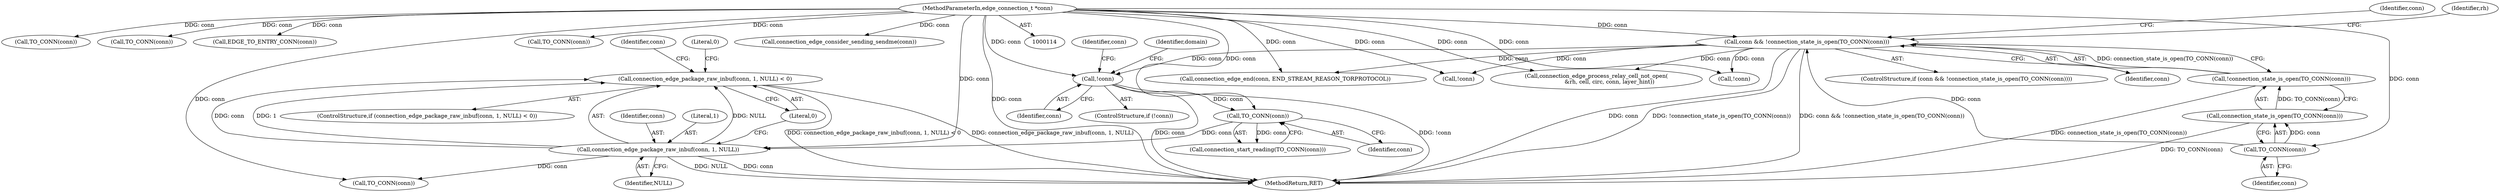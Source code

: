 digraph "0_tor_56a7c5bc15e0447203a491c1ee37de9939ad1dcd@API" {
"1000951" [label="(Call,connection_edge_package_raw_inbuf(conn, 1, NULL) < 0)"];
"1000952" [label="(Call,connection_edge_package_raw_inbuf(conn, 1, NULL))"];
"1000948" [label="(Call,TO_CONN(conn))"];
"1000919" [label="(Call,!conn)"];
"1000205" [label="(Call,conn && !connection_state_is_open(TO_CONN(conn)))"];
"1000209" [label="(Call,TO_CONN(conn))"];
"1000117" [label="(MethodParameterIn,edge_connection_t *conn)"];
"1000207" [label="(Call,!connection_state_is_open(TO_CONN(conn)))"];
"1000208" [label="(Call,connection_state_is_open(TO_CONN(conn)))"];
"1000932" [label="(Identifier,conn)"];
"1000952" [label="(Call,connection_edge_package_raw_inbuf(conn, 1, NULL))"];
"1000953" [label="(Identifier,conn)"];
"1000530" [label="(Call,TO_CONN(conn))"];
"1000217" [label="(Identifier,conn)"];
"1000955" [label="(Identifier,NULL)"];
"1000117" [label="(MethodParameterIn,edge_connection_t *conn)"];
"1001058" [label="(MethodReturn,RET)"];
"1000960" [label="(Identifier,conn)"];
"1000439" [label="(Call,TO_CONN(conn))"];
"1000950" [label="(ControlStructure,if (connection_edge_package_raw_inbuf(conn, 1, NULL) < 0))"];
"1000488" [label="(Call,EDGE_TO_ENTRY_CONN(conn))"];
"1000951" [label="(Call,connection_edge_package_raw_inbuf(conn, 1, NULL) < 0)"];
"1000204" [label="(ControlStructure,if (conn && !connection_state_is_open(TO_CONN(conn))))"];
"1000949" [label="(Identifier,conn)"];
"1000209" [label="(Call,TO_CONN(conn))"];
"1000923" [label="(Identifier,domain)"];
"1000947" [label="(Call,connection_start_reading(TO_CONN(conn)))"];
"1000207" [label="(Call,!connection_state_is_open(TO_CONN(conn)))"];
"1000959" [label="(Call,TO_CONN(conn))"];
"1000920" [label="(Identifier,conn)"];
"1000964" [label="(Literal,0)"];
"1000208" [label="(Call,connection_state_is_open(TO_CONN(conn)))"];
"1000377" [label="(Call,TO_CONN(conn))"];
"1000205" [label="(Call,conn && !connection_state_is_open(TO_CONN(conn)))"];
"1000956" [label="(Literal,0)"];
"1000954" [label="(Literal,1)"];
"1000373" [label="(Call,connection_edge_end(conn, END_STREAM_REASON_TORPROTOCOL))"];
"1000948" [label="(Call,TO_CONN(conn))"];
"1000919" [label="(Call,!conn)"];
"1000397" [label="(Call,!conn)"];
"1000249" [label="(Call,connection_edge_process_relay_cell_not_open(\n               &rh, cell, circ, conn, layer_hint))"];
"1000210" [label="(Identifier,conn)"];
"1000445" [label="(Call,connection_edge_consider_sending_sendme(conn))"];
"1000466" [label="(Call,!conn)"];
"1000918" [label="(ControlStructure,if (!conn))"];
"1000206" [label="(Identifier,conn)"];
"1000258" [label="(Identifier,rh)"];
"1000951" -> "1000950"  [label="AST: "];
"1000951" -> "1000956"  [label="CFG: "];
"1000952" -> "1000951"  [label="AST: "];
"1000956" -> "1000951"  [label="AST: "];
"1000960" -> "1000951"  [label="CFG: "];
"1000964" -> "1000951"  [label="CFG: "];
"1000951" -> "1001058"  [label="DDG: connection_edge_package_raw_inbuf(conn, 1, NULL)"];
"1000951" -> "1001058"  [label="DDG: connection_edge_package_raw_inbuf(conn, 1, NULL) < 0"];
"1000952" -> "1000951"  [label="DDG: conn"];
"1000952" -> "1000951"  [label="DDG: 1"];
"1000952" -> "1000951"  [label="DDG: NULL"];
"1000952" -> "1000955"  [label="CFG: "];
"1000953" -> "1000952"  [label="AST: "];
"1000954" -> "1000952"  [label="AST: "];
"1000955" -> "1000952"  [label="AST: "];
"1000956" -> "1000952"  [label="CFG: "];
"1000952" -> "1001058"  [label="DDG: conn"];
"1000952" -> "1001058"  [label="DDG: NULL"];
"1000948" -> "1000952"  [label="DDG: conn"];
"1000117" -> "1000952"  [label="DDG: conn"];
"1000952" -> "1000959"  [label="DDG: conn"];
"1000948" -> "1000947"  [label="AST: "];
"1000948" -> "1000949"  [label="CFG: "];
"1000949" -> "1000948"  [label="AST: "];
"1000947" -> "1000948"  [label="CFG: "];
"1000948" -> "1000947"  [label="DDG: conn"];
"1000919" -> "1000948"  [label="DDG: conn"];
"1000117" -> "1000948"  [label="DDG: conn"];
"1000919" -> "1000918"  [label="AST: "];
"1000919" -> "1000920"  [label="CFG: "];
"1000920" -> "1000919"  [label="AST: "];
"1000923" -> "1000919"  [label="CFG: "];
"1000932" -> "1000919"  [label="CFG: "];
"1000919" -> "1001058"  [label="DDG: conn"];
"1000919" -> "1001058"  [label="DDG: !conn"];
"1000205" -> "1000919"  [label="DDG: conn"];
"1000117" -> "1000919"  [label="DDG: conn"];
"1000205" -> "1000204"  [label="AST: "];
"1000205" -> "1000206"  [label="CFG: "];
"1000205" -> "1000207"  [label="CFG: "];
"1000206" -> "1000205"  [label="AST: "];
"1000207" -> "1000205"  [label="AST: "];
"1000217" -> "1000205"  [label="CFG: "];
"1000258" -> "1000205"  [label="CFG: "];
"1000205" -> "1001058"  [label="DDG: conn"];
"1000205" -> "1001058"  [label="DDG: !connection_state_is_open(TO_CONN(conn))"];
"1000205" -> "1001058"  [label="DDG: conn && !connection_state_is_open(TO_CONN(conn))"];
"1000209" -> "1000205"  [label="DDG: conn"];
"1000117" -> "1000205"  [label="DDG: conn"];
"1000207" -> "1000205"  [label="DDG: connection_state_is_open(TO_CONN(conn))"];
"1000205" -> "1000249"  [label="DDG: conn"];
"1000205" -> "1000373"  [label="DDG: conn"];
"1000205" -> "1000397"  [label="DDG: conn"];
"1000205" -> "1000466"  [label="DDG: conn"];
"1000209" -> "1000208"  [label="AST: "];
"1000209" -> "1000210"  [label="CFG: "];
"1000210" -> "1000209"  [label="AST: "];
"1000208" -> "1000209"  [label="CFG: "];
"1000209" -> "1000208"  [label="DDG: conn"];
"1000117" -> "1000209"  [label="DDG: conn"];
"1000117" -> "1000114"  [label="AST: "];
"1000117" -> "1001058"  [label="DDG: conn"];
"1000117" -> "1000249"  [label="DDG: conn"];
"1000117" -> "1000373"  [label="DDG: conn"];
"1000117" -> "1000377"  [label="DDG: conn"];
"1000117" -> "1000397"  [label="DDG: conn"];
"1000117" -> "1000439"  [label="DDG: conn"];
"1000117" -> "1000445"  [label="DDG: conn"];
"1000117" -> "1000466"  [label="DDG: conn"];
"1000117" -> "1000488"  [label="DDG: conn"];
"1000117" -> "1000530"  [label="DDG: conn"];
"1000117" -> "1000959"  [label="DDG: conn"];
"1000207" -> "1000208"  [label="CFG: "];
"1000208" -> "1000207"  [label="AST: "];
"1000207" -> "1001058"  [label="DDG: connection_state_is_open(TO_CONN(conn))"];
"1000208" -> "1000207"  [label="DDG: TO_CONN(conn)"];
"1000208" -> "1001058"  [label="DDG: TO_CONN(conn)"];
}
